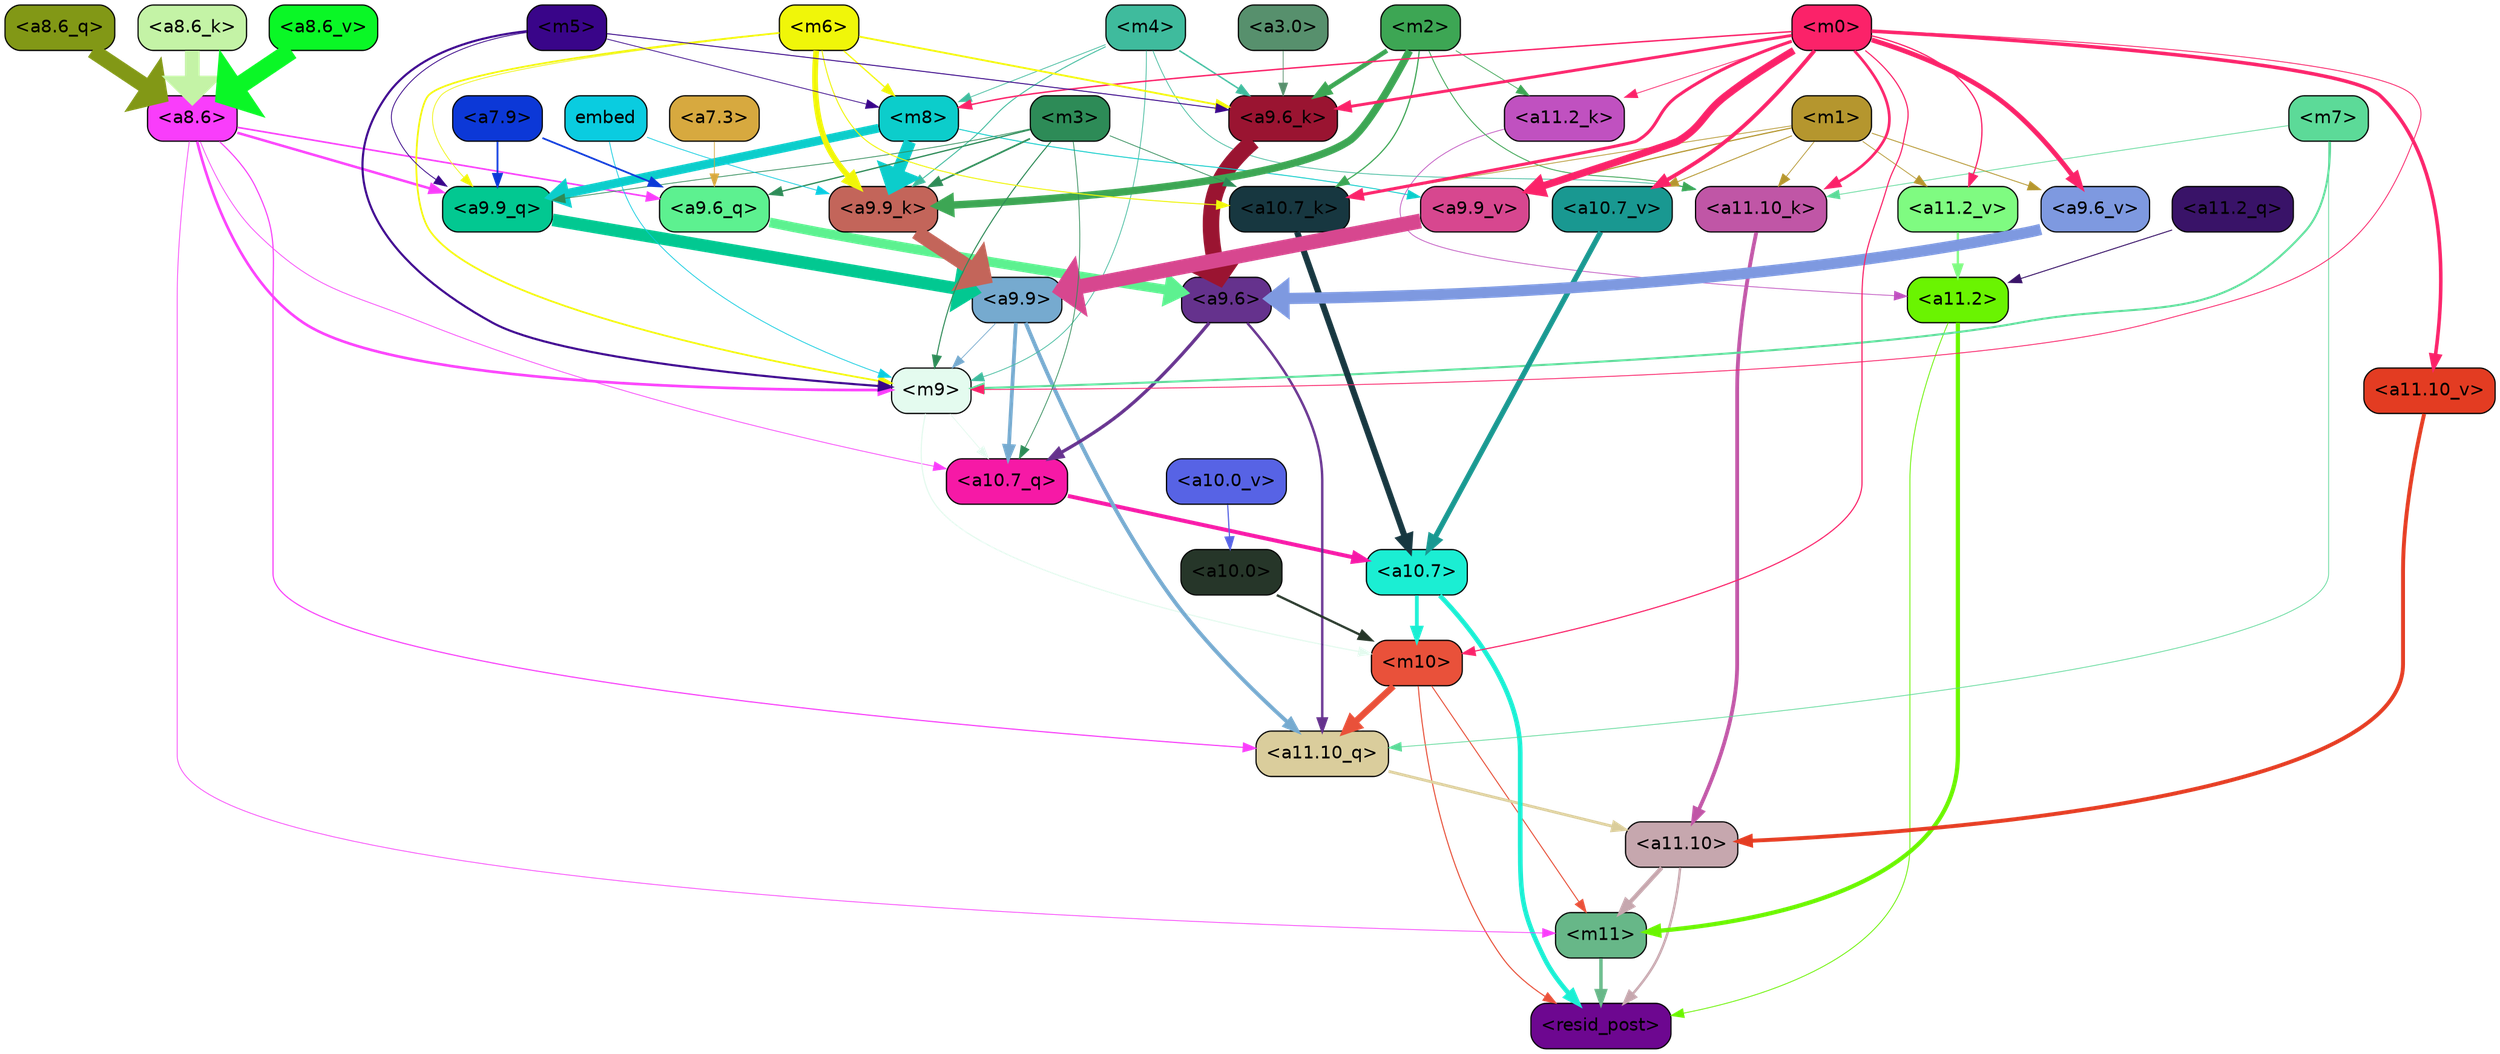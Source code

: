 strict digraph "" {
	graph [bgcolor=transparent,
		layout=dot,
		overlap=false,
		splines=true
	];
	"<m11>"	[color=black,
		fillcolor="#67b788",
		fontname=Helvetica,
		shape=box,
		style="filled, rounded"];
	"<resid_post>"	[color=black,
		fillcolor="#6d0790",
		fontname=Helvetica,
		shape=box,
		style="filled, rounded"];
	"<m11>" -> "<resid_post>"	[color="#67b788",
		penwidth=2.702841281890869];
	"<a11.10>"	[color=black,
		fillcolor="#c6a7ae",
		fontname=Helvetica,
		shape=box,
		style="filled, rounded"];
	"<a11.10>" -> "<m11>"	[color="#c6a7ae",
		penwidth=3.3565988540649414];
	"<a11.10>" -> "<resid_post>"	[color="#c6a7ae",
		penwidth=1.9347846508026123];
	"<a11.2>"	[color=black,
		fillcolor="#6af401",
		fontname=Helvetica,
		shape=box,
		style="filled, rounded"];
	"<a11.2>" -> "<m11>"	[color="#6af401",
		penwidth=3.357710838317871];
	"<a11.2>" -> "<resid_post>"	[color="#6af401",
		penwidth=0.6756799221038818];
	"<m10>"	[color=black,
		fillcolor="#e9513a",
		fontname=Helvetica,
		shape=box,
		style="filled, rounded"];
	"<m10>" -> "<m11>"	[color="#e9513a",
		penwidth=0.7995781898498535];
	"<m10>" -> "<resid_post>"	[color="#e9513a",
		penwidth=0.84842848777771];
	"<a11.10_q>"	[color=black,
		fillcolor="#dacd9c",
		fontname=Helvetica,
		shape=box,
		style="filled, rounded"];
	"<m10>" -> "<a11.10_q>"	[color="#e9513a",
		penwidth=5.131217956542969];
	"<a10.7>"	[color=black,
		fillcolor="#1beed3",
		fontname=Helvetica,
		shape=box,
		style="filled, rounded"];
	"<a10.7>" -> "<resid_post>"	[color="#1beed3",
		penwidth=3.701959013938904];
	"<a10.7>" -> "<m10>"	[color="#1beed3",
		penwidth=2.9233598709106445];
	"<a8.6>"	[color=black,
		fillcolor="#f93dfb",
		fontname=Helvetica,
		shape=box,
		style="filled, rounded"];
	"<a8.6>" -> "<m11>"	[color="#f93dfb",
		penwidth=0.6];
	"<a8.6>" -> "<a11.10_q>"	[color="#f93dfb",
		penwidth=0.8920164108276367];
	"<m9>"	[color=black,
		fillcolor="#e4fbef",
		fontname=Helvetica,
		shape=box,
		style="filled, rounded"];
	"<a8.6>" -> "<m9>"	[color="#f93dfb",
		penwidth=2.0895538330078125];
	"<a10.7_q>"	[color=black,
		fillcolor="#f619a6",
		fontname=Helvetica,
		shape=box,
		style="filled, rounded"];
	"<a8.6>" -> "<a10.7_q>"	[color="#f93dfb",
		penwidth=0.6];
	"<a9.9_q>"	[color=black,
		fillcolor="#02c891",
		fontname=Helvetica,
		shape=box,
		style="filled, rounded"];
	"<a8.6>" -> "<a9.9_q>"	[color="#f93dfb",
		penwidth=1.9669651985168457];
	"<a9.6_q>"	[color=black,
		fillcolor="#5df190",
		fontname=Helvetica,
		shape=box,
		style="filled, rounded"];
	"<a8.6>" -> "<a9.6_q>"	[color="#f93dfb",
		penwidth=1.2784099578857422];
	"<a11.10_q>" -> "<a11.10>"	[color="#dacd9c",
		penwidth=2.230653762817383];
	"<a11.2_q>"	[color=black,
		fillcolor="#391368",
		fontname=Helvetica,
		shape=box,
		style="filled, rounded"];
	"<a11.2_q>" -> "<a11.2>"	[color="#391368",
		penwidth=0.7805061340332031];
	"<a11.10_k>"	[color=black,
		fillcolor="#c056a6",
		fontname=Helvetica,
		shape=box,
		style="filled, rounded"];
	"<a11.10_k>" -> "<a11.10>"	[color="#c056a6",
		penwidth=3.010073661804199];
	"<a11.2_k>"	[color=black,
		fillcolor="#c051c0",
		fontname=Helvetica,
		shape=box,
		style="filled, rounded"];
	"<a11.2_k>" -> "<a11.2>"	[color="#c051c0",
		penwidth=0.6];
	"<a11.10_v>"	[color=black,
		fillcolor="#e33c22",
		fontname=Helvetica,
		shape=box,
		style="filled, rounded"];
	"<a11.10_v>" -> "<a11.10>"	[color="#e33c22",
		penwidth=3.0961761474609375];
	"<a11.2_v>"	[color=black,
		fillcolor="#7ffb81",
		fontname=Helvetica,
		shape=box,
		style="filled, rounded"];
	"<a11.2_v>" -> "<a11.2>"	[color="#7ffb81",
		penwidth=1.7951231002807617];
	"<a9.9>"	[color=black,
		fillcolor="#76aacf",
		fontname=Helvetica,
		shape=box,
		style="filled, rounded"];
	"<a9.9>" -> "<a11.10_q>"	[color="#76aacf",
		penwidth=3.086172103881836];
	"<a9.9>" -> "<m9>"	[color="#76aacf",
		penwidth=0.6];
	"<a9.9>" -> "<a10.7_q>"	[color="#76aacf",
		penwidth=2.9829912185668945];
	"<a9.6>"	[color=black,
		fillcolor="#65328d",
		fontname=Helvetica,
		shape=box,
		style="filled, rounded"];
	"<a9.6>" -> "<a11.10_q>"	[color="#65328d",
		penwidth=1.9188203811645508];
	"<a9.6>" -> "<a10.7_q>"	[color="#65328d",
		penwidth=2.6223926544189453];
	"<m7>"	[color=black,
		fillcolor="#5cda98",
		fontname=Helvetica,
		shape=box,
		style="filled, rounded"];
	"<m7>" -> "<a11.10_q>"	[color="#5cda98",
		penwidth=0.6];
	"<m7>" -> "<a11.10_k>"	[color="#5cda98",
		penwidth=0.6];
	"<m7>" -> "<m9>"	[color="#5cda98",
		penwidth=1.602376937866211];
	"<m4>"	[color=black,
		fillcolor="#3fbb9d",
		fontname=Helvetica,
		shape=box,
		style="filled, rounded"];
	"<m4>" -> "<a11.10_k>"	[color="#3fbb9d",
		penwidth=0.6];
	"<m4>" -> "<m9>"	[color="#3fbb9d",
		penwidth=0.6];
	"<a9.9_k>"	[color=black,
		fillcolor="#c3655a",
		fontname=Helvetica,
		shape=box,
		style="filled, rounded"];
	"<m4>" -> "<a9.9_k>"	[color="#3fbb9d",
		penwidth=0.7440586090087891];
	"<a9.6_k>"	[color=black,
		fillcolor="#9a1431",
		fontname=Helvetica,
		shape=box,
		style="filled, rounded"];
	"<m4>" -> "<a9.6_k>"	[color="#3fbb9d",
		penwidth=1.1381549835205078];
	"<m8>"	[color=black,
		fillcolor="#0ccdcb",
		fontname=Helvetica,
		shape=box,
		style="filled, rounded"];
	"<m4>" -> "<m8>"	[color="#3fbb9d",
		penwidth=0.6];
	"<m2>"	[color=black,
		fillcolor="#3da654",
		fontname=Helvetica,
		shape=box,
		style="filled, rounded"];
	"<m2>" -> "<a11.10_k>"	[color="#3da654",
		penwidth=0.7053709030151367];
	"<m2>" -> "<a11.2_k>"	[color="#3da654",
		penwidth=0.6];
	"<a10.7_k>"	[color=black,
		fillcolor="#173740",
		fontname=Helvetica,
		shape=box,
		style="filled, rounded"];
	"<m2>" -> "<a10.7_k>"	[color="#3da654",
		penwidth=0.9458351135253906];
	"<m2>" -> "<a9.9_k>"	[color="#3da654",
		penwidth=5.899354457855225];
	"<m2>" -> "<a9.6_k>"	[color="#3da654",
		penwidth=3.641721725463867];
	"<m1>"	[color=black,
		fillcolor="#b5962e",
		fontname=Helvetica,
		shape=box,
		style="filled, rounded"];
	"<m1>" -> "<a11.10_k>"	[color="#b5962e",
		penwidth=0.6];
	"<m1>" -> "<a11.2_v>"	[color="#b5962e",
		penwidth=0.6];
	"<m1>" -> "<a10.7_k>"	[color="#b5962e",
		penwidth=0.6];
	"<a10.7_v>"	[color=black,
		fillcolor="#199891",
		fontname=Helvetica,
		shape=box,
		style="filled, rounded"];
	"<m1>" -> "<a10.7_v>"	[color="#b5962e",
		penwidth=0.7276821136474609];
	"<a9.9_v>"	[color=black,
		fillcolor="#d7478f",
		fontname=Helvetica,
		shape=box,
		style="filled, rounded"];
	"<m1>" -> "<a9.9_v>"	[color="#b5962e",
		penwidth=0.9372577667236328];
	"<a9.6_v>"	[color=black,
		fillcolor="#7e99e0",
		fontname=Helvetica,
		shape=box,
		style="filled, rounded"];
	"<m1>" -> "<a9.6_v>"	[color="#b5962e",
		penwidth=0.6895580291748047];
	"<m0>"	[color=black,
		fillcolor="#fb2269",
		fontname=Helvetica,
		shape=box,
		style="filled, rounded"];
	"<m0>" -> "<m10>"	[color="#fb2269",
		penwidth=0.9029474258422852];
	"<m0>" -> "<a11.10_k>"	[color="#fb2269",
		penwidth=2.144052505493164];
	"<m0>" -> "<a11.2_k>"	[color="#fb2269",
		penwidth=0.6134786605834961];
	"<m0>" -> "<a11.10_v>"	[color="#fb2269",
		penwidth=2.813839912414551];
	"<m0>" -> "<a11.2_v>"	[color="#fb2269",
		penwidth=0.9900531768798828];
	"<m0>" -> "<m9>"	[color="#fb2269",
		penwidth=0.6837482452392578];
	"<m0>" -> "<a10.7_k>"	[color="#fb2269",
		penwidth=2.4311294555664062];
	"<m0>" -> "<a10.7_v>"	[color="#fb2269",
		penwidth=3.061185836791992];
	"<m0>" -> "<a9.6_k>"	[color="#fb2269",
		penwidth=2.3033218383789062];
	"<m0>" -> "<a9.9_v>"	[color="#fb2269",
		penwidth=5.749459266662598];
	"<m0>" -> "<a9.6_v>"	[color="#fb2269",
		penwidth=3.8124656677246094];
	"<m0>" -> "<m8>"	[color="#fb2269",
		penwidth=1.1439266204833984];
	"<a10.0>"	[color=black,
		fillcolor="#263629",
		fontname=Helvetica,
		shape=box,
		style="filled, rounded"];
	"<a10.0>" -> "<m10>"	[color="#263629",
		penwidth=1.7953290939331055];
	"<m9>" -> "<m10>"	[color="#e4fbef",
		penwidth=0.8976783752441406];
	"<m9>" -> "<a10.7_q>"	[color="#e4fbef",
		penwidth=0.6];
	"<a10.7_q>" -> "<a10.7>"	[color="#f619a6",
		penwidth=3.1667375564575195];
	"<a10.7_k>" -> "<a10.7>"	[color="#173740",
		penwidth=4.86921501159668];
	"<a10.7_v>" -> "<a10.7>"	[color="#199891",
		penwidth=4.189113616943359];
	"<a10.0_v>"	[color=black,
		fillcolor="#5763e5",
		fontname=Helvetica,
		shape=box,
		style="filled, rounded"];
	"<a10.0_v>" -> "<a10.0>"	[color="#5763e5",
		penwidth=0.9297943115234375];
	"<m3>"	[color=black,
		fillcolor="#2d8b57",
		fontname=Helvetica,
		shape=box,
		style="filled, rounded"];
	"<m3>" -> "<m9>"	[color="#2d8b57",
		penwidth=0.8340511322021484];
	"<m3>" -> "<a10.7_q>"	[color="#2d8b57",
		penwidth=0.6];
	"<m3>" -> "<a10.7_k>"	[color="#2d8b57",
		penwidth=0.6];
	"<m3>" -> "<a9.9_q>"	[color="#2d8b57",
		penwidth=0.6];
	"<m3>" -> "<a9.6_q>"	[color="#2d8b57",
		penwidth=1.023146629333496];
	"<m3>" -> "<a9.9_k>"	[color="#2d8b57",
		penwidth=1.3686113357543945];
	"<m6>"	[color=black,
		fillcolor="#f0f609",
		fontname=Helvetica,
		shape=box,
		style="filled, rounded"];
	"<m6>" -> "<m9>"	[color="#f0f609",
		penwidth=1.3627052307128906];
	"<m6>" -> "<a10.7_k>"	[color="#f0f609",
		penwidth=0.7860317230224609];
	"<m6>" -> "<a9.9_q>"	[color="#f0f609",
		penwidth=0.6];
	"<m6>" -> "<a9.9_k>"	[color="#f0f609",
		penwidth=4.531258583068848];
	"<m6>" -> "<a9.6_k>"	[color="#f0f609",
		penwidth=1.4181280136108398];
	"<m6>" -> "<m8>"	[color="#f0f609",
		penwidth=1.0155630111694336];
	"<m5>"	[color=black,
		fillcolor="#390589",
		fontname=Helvetica,
		shape=box,
		style="filled, rounded"];
	"<m5>" -> "<m9>"	[color="#390589",
		penwidth=1.681243896484375];
	"<m5>" -> "<a9.9_q>"	[color="#390589",
		penwidth=0.6613569259643555];
	"<m5>" -> "<a9.6_k>"	[color="#390589",
		penwidth=0.758631706237793];
	"<m5>" -> "<m8>"	[color="#390589",
		penwidth=0.6134414672851562];
	embed	[color=black,
		fillcolor="#0acce0",
		fontname=Helvetica,
		shape=box,
		style="filled, rounded"];
	embed -> "<m9>"	[color="#0acce0",
		penwidth=0.6];
	embed -> "<a9.9_k>"	[color="#0acce0",
		penwidth=0.6];
	"<a9.9_q>" -> "<a9.9>"	[color="#02c891",
		penwidth=9.939762115478516];
	"<a9.6_q>" -> "<a9.6>"	[color="#5df190",
		penwidth=7.661715507507324];
	"<a9.9_k>" -> "<a9.9>"	[color="#c3655a",
		penwidth=11.399191856384277];
	"<a9.6_k>" -> "<a9.6>"	[color="#9a1431",
		penwidth=13.081165313720703];
	"<a9.9_v>" -> "<a9.9>"	[color="#d7478f",
		penwidth=11.790493965148926];
	"<a9.6_v>" -> "<a9.6>"	[color="#7e99e0",
		penwidth=8.907938003540039];
	"<m8>" -> "<a9.9_q>"	[color="#0ccdcb",
		penwidth=6.900845050811768];
	"<m8>" -> "<a9.9_k>"	[color="#0ccdcb",
		penwidth=9.720273971557617];
	"<m8>" -> "<a9.9_v>"	[color="#0ccdcb",
		penwidth=0.7325820922851562];
	"<a7.9>"	[color=black,
		fillcolor="#0c38d7",
		fontname=Helvetica,
		shape=box,
		style="filled, rounded"];
	"<a7.9>" -> "<a9.9_q>"	[color="#0c38d7",
		penwidth=1.4397644996643066];
	"<a7.9>" -> "<a9.6_q>"	[color="#0c38d7",
		penwidth=1.3931035995483398];
	"<a7.3>"	[color=black,
		fillcolor="#d7a93f",
		fontname=Helvetica,
		shape=box,
		style="filled, rounded"];
	"<a7.3>" -> "<a9.6_q>"	[color="#d7a93f",
		penwidth=0.6];
	"<a3.0>"	[color=black,
		fillcolor="#57906d",
		fontname=Helvetica,
		shape=box,
		style="filled, rounded"];
	"<a3.0>" -> "<a9.6_k>"	[color="#57906d",
		penwidth=0.6];
	"<a8.6_q>"	[color=black,
		fillcolor="#829816",
		fontname=Helvetica,
		shape=box,
		style="filled, rounded"];
	"<a8.6_q>" -> "<a8.6>"	[color="#829816",
		penwidth=12.358373165130615];
	"<a8.6_k>"	[color=black,
		fillcolor="#c4f3a6",
		fontname=Helvetica,
		shape=box,
		style="filled, rounded"];
	"<a8.6_k>" -> "<a8.6>"	[color="#c4f3a6",
		penwidth=11.655789375305176];
	"<a8.6_v>"	[color=black,
		fillcolor="#0af726",
		fontname=Helvetica,
		shape=box,
		style="filled, rounded"];
	"<a8.6_v>" -> "<a8.6>"	[color="#0af726",
		penwidth=14.296124935150146];
}
